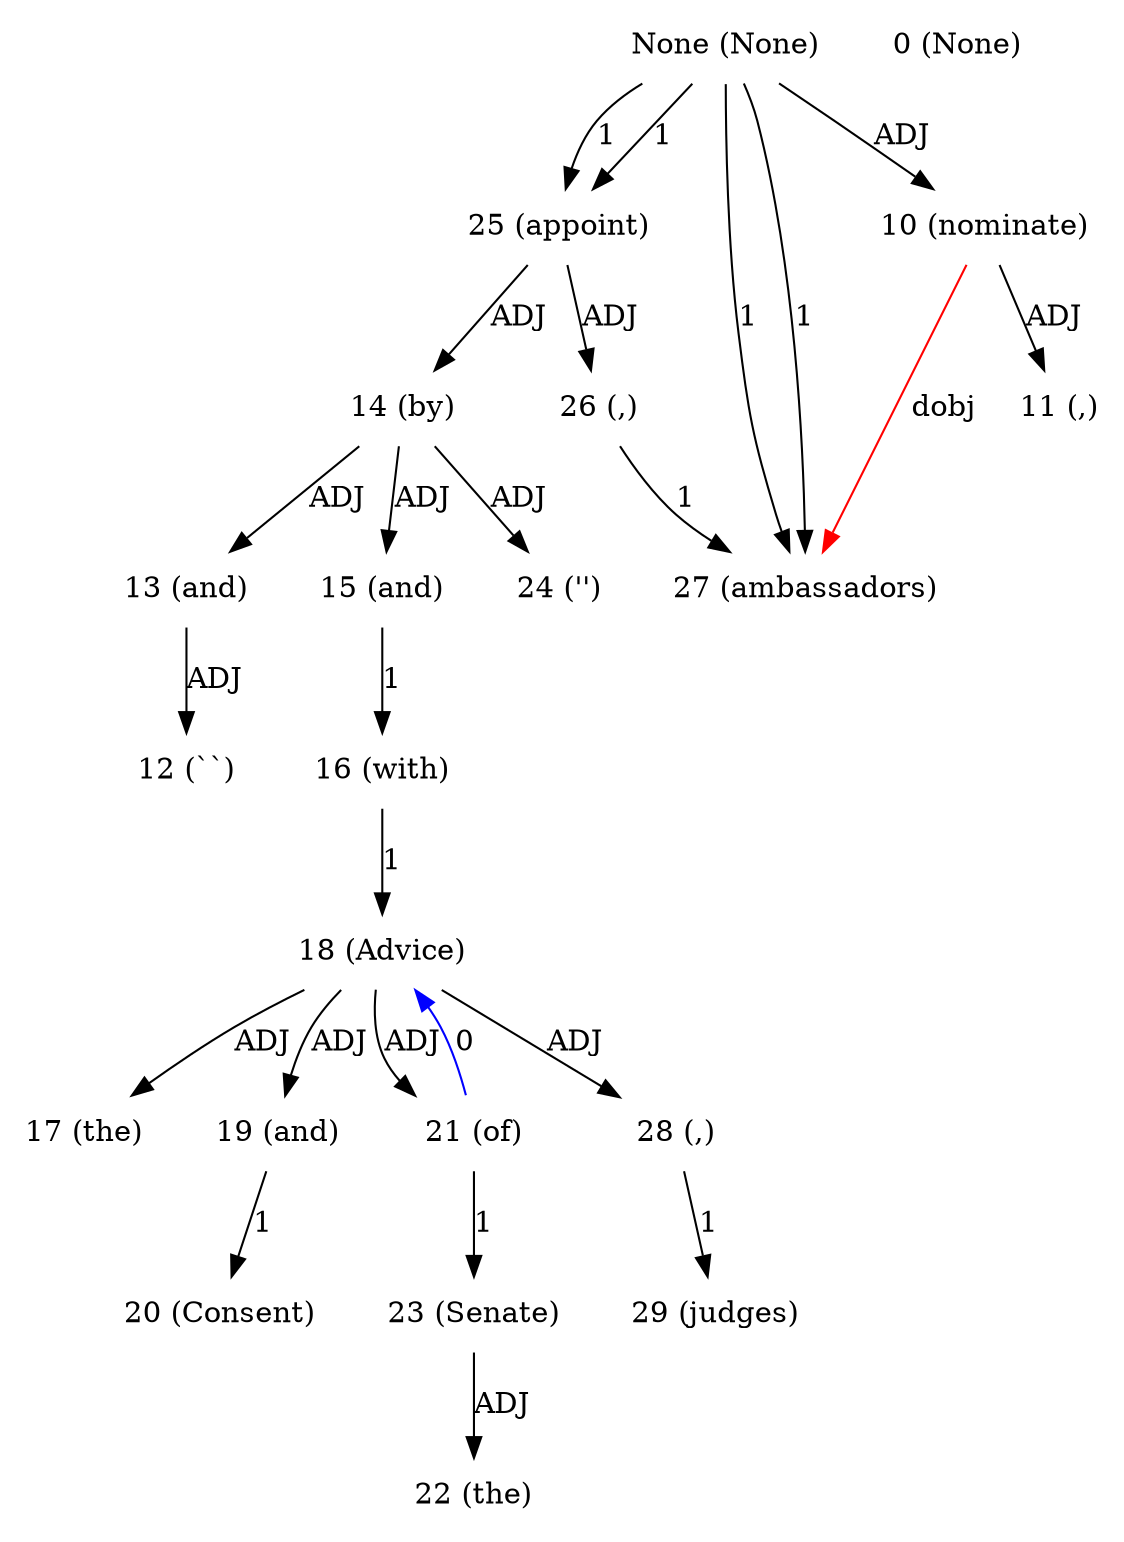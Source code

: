 digraph G{
edge [dir=forward]
node [shape=plaintext]

None [label="None (None)"]
None -> 25 [label="1"]
None -> 27 [label="1"]
None [label="None (None)"]
None -> 27 [label="1"]
None -> 25 [label="1"]
None [label="None (None)"]
None -> 10 [label="ADJ"]
0 [label="0 (None)"]
10 [label="10 (nominate)"]
10 -> 11 [label="ADJ"]
11 [label="11 (,)"]
12 [label="12 (``)"]
13 [label="13 (and)"]
13 -> 12 [label="ADJ"]
14 [label="14 (by)"]
14 -> 13 [label="ADJ"]
14 -> 15 [label="ADJ"]
14 -> 24 [label="ADJ"]
15 [label="15 (and)"]
15 -> 16 [label="1"]
16 [label="16 (with)"]
16 -> 18 [label="1"]
17 [label="17 (the)"]
18 [label="18 (Advice)"]
18 -> 17 [label="ADJ"]
18 -> 19 [label="ADJ"]
18 -> 21 [label="ADJ"]
18 -> 28 [label="ADJ"]
19 [label="19 (and)"]
19 -> 20 [label="1"]
20 [label="20 (Consent)"]
21 [label="21 (of)"]
21 -> 23 [label="1"]
21 -> 18 [label="0", color="blue"]
22 [label="22 (the)"]
23 [label="23 (Senate)"]
23 -> 22 [label="ADJ"]
24 [label="24 ('')"]
25 [label="25 (appoint)"]
25 -> 14 [label="ADJ"]
25 -> 26 [label="ADJ"]
26 [label="26 (,)"]
26 -> 27 [label="1"]
27 [label="27 (ambassadors)"]
10 -> 27 [label="dobj", color="red"]
28 [label="28 (,)"]
28 -> 29 [label="1"]
29 [label="29 (judges)"]
}
